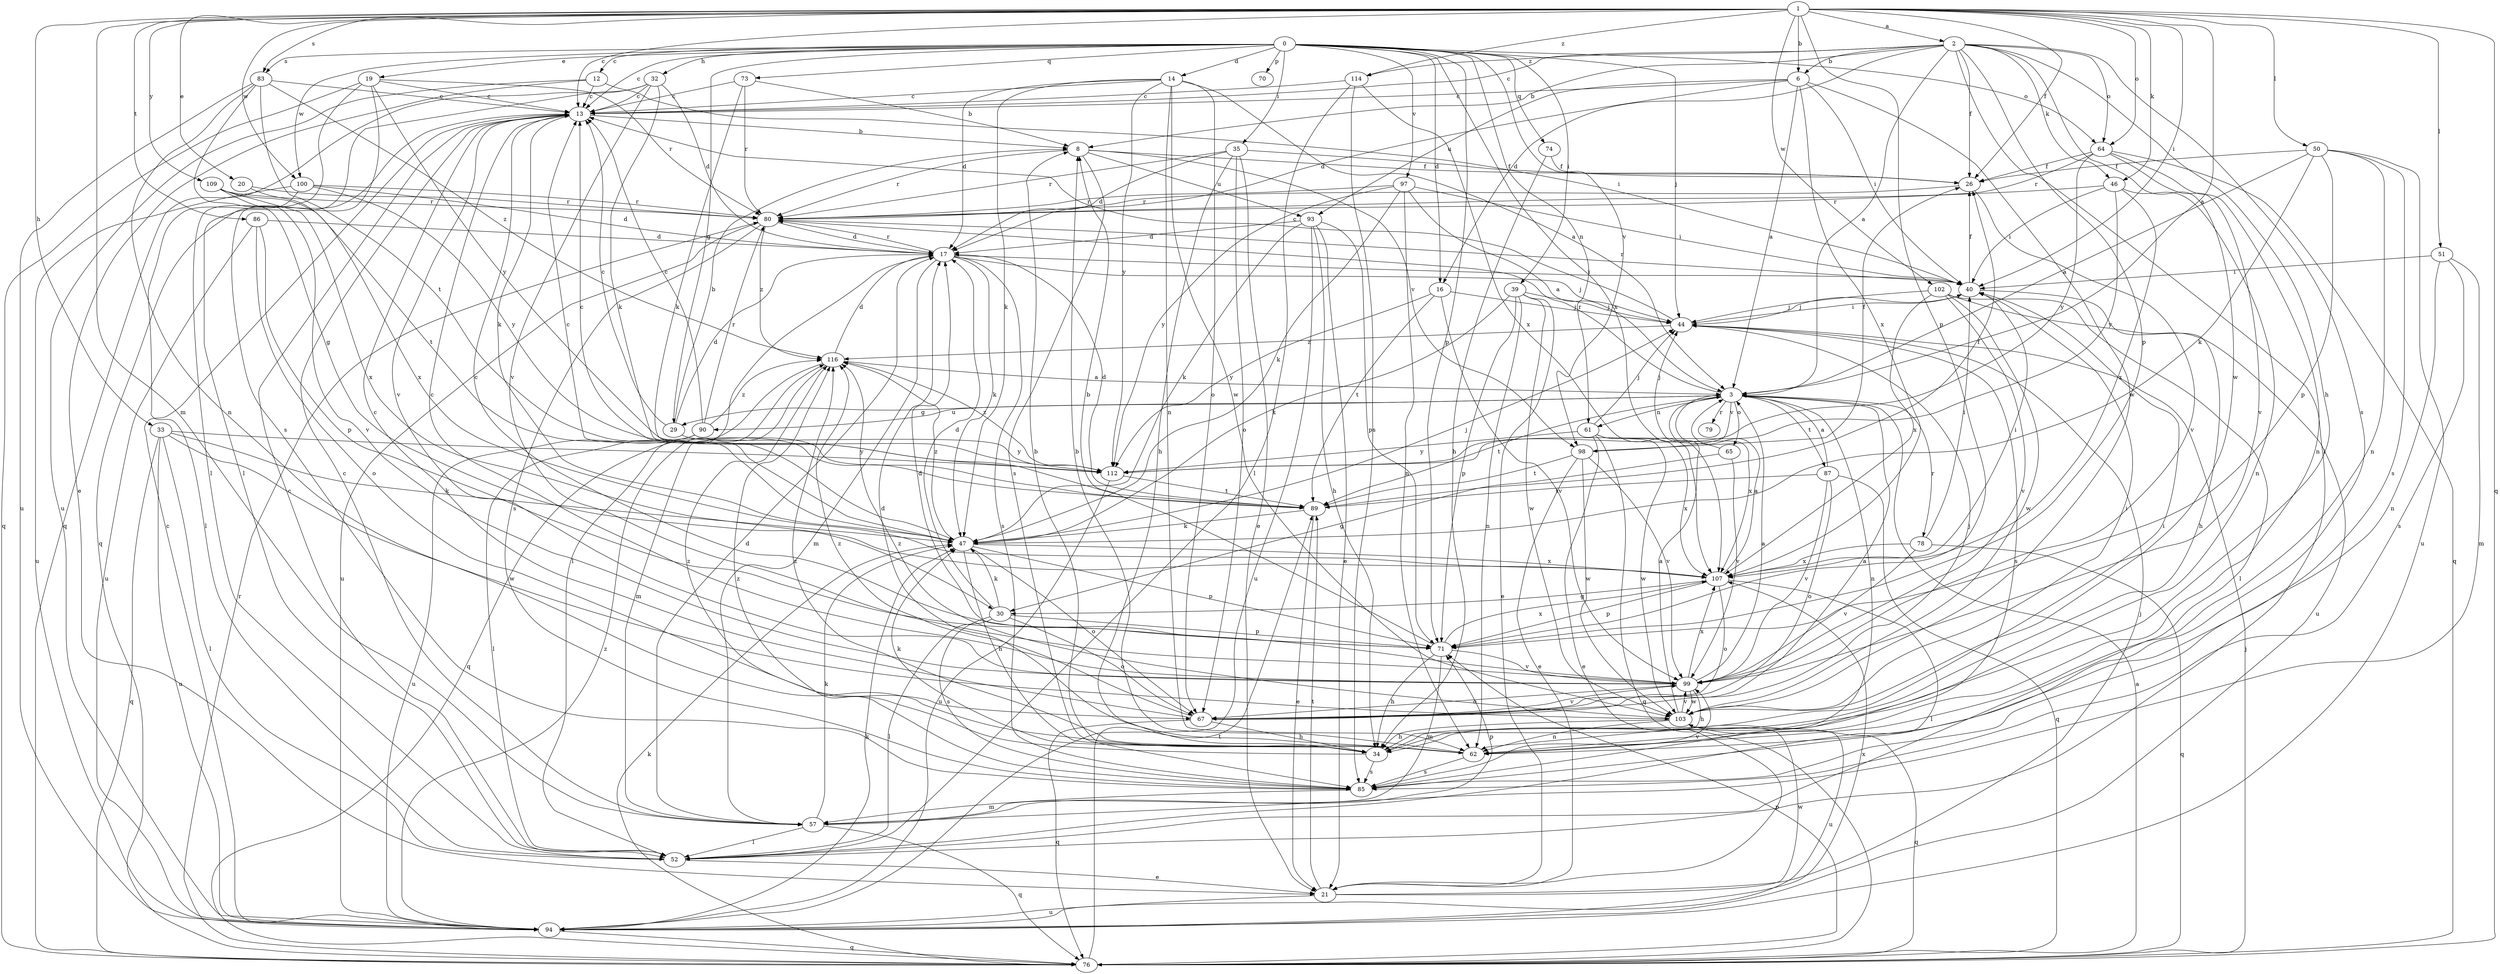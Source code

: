 strict digraph  {
0;
1;
2;
3;
6;
8;
12;
13;
14;
16;
17;
19;
20;
21;
26;
29;
30;
32;
33;
34;
35;
39;
40;
44;
46;
47;
50;
51;
52;
57;
61;
62;
64;
65;
67;
70;
71;
73;
74;
76;
78;
79;
80;
83;
85;
86;
87;
89;
90;
93;
94;
97;
98;
99;
100;
102;
103;
107;
109;
112;
114;
116;
0 -> 12  [label=c];
0 -> 13  [label=c];
0 -> 14  [label=d];
0 -> 16  [label=d];
0 -> 19  [label=e];
0 -> 29  [label=g];
0 -> 32  [label=h];
0 -> 35  [label=i];
0 -> 39  [label=i];
0 -> 44  [label=j];
0 -> 61  [label=n];
0 -> 64  [label=o];
0 -> 70  [label=p];
0 -> 71  [label=p];
0 -> 73  [label=q];
0 -> 74  [label=q];
0 -> 83  [label=s];
0 -> 97  [label=v];
0 -> 98  [label=v];
0 -> 100  [label=w];
0 -> 107  [label=x];
1 -> 2  [label=a];
1 -> 3  [label=a];
1 -> 6  [label=b];
1 -> 13  [label=c];
1 -> 20  [label=e];
1 -> 26  [label=f];
1 -> 33  [label=h];
1 -> 40  [label=i];
1 -> 46  [label=k];
1 -> 50  [label=l];
1 -> 51  [label=l];
1 -> 57  [label=m];
1 -> 64  [label=o];
1 -> 71  [label=p];
1 -> 76  [label=q];
1 -> 83  [label=s];
1 -> 86  [label=t];
1 -> 100  [label=w];
1 -> 102  [label=w];
1 -> 109  [label=y];
1 -> 114  [label=z];
2 -> 3  [label=a];
2 -> 6  [label=b];
2 -> 8  [label=b];
2 -> 13  [label=c];
2 -> 16  [label=d];
2 -> 26  [label=f];
2 -> 34  [label=h];
2 -> 46  [label=k];
2 -> 52  [label=l];
2 -> 64  [label=o];
2 -> 71  [label=p];
2 -> 85  [label=s];
2 -> 103  [label=w];
2 -> 114  [label=z];
3 -> 29  [label=g];
3 -> 61  [label=n];
3 -> 62  [label=n];
3 -> 65  [label=o];
3 -> 78  [label=r];
3 -> 79  [label=r];
3 -> 80  [label=r];
3 -> 87  [label=t];
3 -> 89  [label=t];
3 -> 90  [label=u];
3 -> 98  [label=v];
3 -> 107  [label=x];
6 -> 3  [label=a];
6 -> 13  [label=c];
6 -> 17  [label=d];
6 -> 40  [label=i];
6 -> 93  [label=u];
6 -> 103  [label=w];
6 -> 107  [label=x];
8 -> 26  [label=f];
8 -> 80  [label=r];
8 -> 85  [label=s];
8 -> 93  [label=u];
8 -> 98  [label=v];
12 -> 13  [label=c];
12 -> 21  [label=e];
12 -> 40  [label=i];
12 -> 94  [label=u];
13 -> 8  [label=b];
13 -> 47  [label=k];
13 -> 76  [label=q];
13 -> 99  [label=v];
14 -> 3  [label=a];
14 -> 13  [label=c];
14 -> 17  [label=d];
14 -> 47  [label=k];
14 -> 62  [label=n];
14 -> 67  [label=o];
14 -> 103  [label=w];
14 -> 112  [label=y];
16 -> 44  [label=j];
16 -> 89  [label=t];
16 -> 99  [label=v];
16 -> 112  [label=y];
17 -> 40  [label=i];
17 -> 44  [label=j];
17 -> 47  [label=k];
17 -> 52  [label=l];
17 -> 57  [label=m];
17 -> 80  [label=r];
17 -> 85  [label=s];
19 -> 13  [label=c];
19 -> 52  [label=l];
19 -> 76  [label=q];
19 -> 80  [label=r];
19 -> 85  [label=s];
19 -> 112  [label=y];
20 -> 80  [label=r];
20 -> 107  [label=x];
21 -> 44  [label=j];
21 -> 89  [label=t];
21 -> 94  [label=u];
21 -> 103  [label=w];
26 -> 80  [label=r];
26 -> 99  [label=v];
29 -> 8  [label=b];
29 -> 13  [label=c];
29 -> 17  [label=d];
29 -> 112  [label=y];
30 -> 17  [label=d];
30 -> 47  [label=k];
30 -> 52  [label=l];
30 -> 67  [label=o];
30 -> 71  [label=p];
30 -> 85  [label=s];
32 -> 13  [label=c];
32 -> 17  [label=d];
32 -> 47  [label=k];
32 -> 52  [label=l];
32 -> 76  [label=q];
32 -> 99  [label=v];
33 -> 47  [label=k];
33 -> 52  [label=l];
33 -> 76  [label=q];
33 -> 94  [label=u];
33 -> 103  [label=w];
33 -> 112  [label=y];
34 -> 8  [label=b];
34 -> 40  [label=i];
34 -> 47  [label=k];
34 -> 85  [label=s];
34 -> 116  [label=z];
35 -> 17  [label=d];
35 -> 21  [label=e];
35 -> 26  [label=f];
35 -> 34  [label=h];
35 -> 67  [label=o];
35 -> 80  [label=r];
39 -> 21  [label=e];
39 -> 44  [label=j];
39 -> 47  [label=k];
39 -> 62  [label=n];
39 -> 71  [label=p];
39 -> 103  [label=w];
40 -> 26  [label=f];
40 -> 34  [label=h];
40 -> 44  [label=j];
40 -> 80  [label=r];
44 -> 13  [label=c];
44 -> 40  [label=i];
44 -> 85  [label=s];
44 -> 116  [label=z];
46 -> 40  [label=i];
46 -> 62  [label=n];
46 -> 80  [label=r];
46 -> 107  [label=x];
46 -> 112  [label=y];
47 -> 13  [label=c];
47 -> 34  [label=h];
47 -> 44  [label=j];
47 -> 67  [label=o];
47 -> 71  [label=p];
47 -> 107  [label=x];
47 -> 116  [label=z];
50 -> 3  [label=a];
50 -> 26  [label=f];
50 -> 47  [label=k];
50 -> 62  [label=n];
50 -> 71  [label=p];
50 -> 85  [label=s];
50 -> 94  [label=u];
51 -> 40  [label=i];
51 -> 57  [label=m];
51 -> 62  [label=n];
51 -> 85  [label=s];
52 -> 13  [label=c];
52 -> 21  [label=e];
57 -> 13  [label=c];
57 -> 17  [label=d];
57 -> 47  [label=k];
57 -> 52  [label=l];
57 -> 71  [label=p];
57 -> 76  [label=q];
61 -> 21  [label=e];
61 -> 44  [label=j];
61 -> 76  [label=q];
61 -> 103  [label=w];
61 -> 107  [label=x];
61 -> 112  [label=y];
62 -> 8  [label=b];
62 -> 17  [label=d];
62 -> 85  [label=s];
62 -> 116  [label=z];
64 -> 26  [label=f];
64 -> 62  [label=n];
64 -> 76  [label=q];
64 -> 80  [label=r];
64 -> 99  [label=v];
64 -> 112  [label=y];
65 -> 30  [label=g];
65 -> 44  [label=j];
65 -> 99  [label=v];
67 -> 3  [label=a];
67 -> 13  [label=c];
67 -> 34  [label=h];
67 -> 44  [label=j];
67 -> 76  [label=q];
67 -> 99  [label=v];
67 -> 116  [label=z];
71 -> 8  [label=b];
71 -> 13  [label=c];
71 -> 34  [label=h];
71 -> 57  [label=m];
71 -> 99  [label=v];
71 -> 107  [label=x];
73 -> 8  [label=b];
73 -> 13  [label=c];
73 -> 47  [label=k];
73 -> 80  [label=r];
74 -> 26  [label=f];
74 -> 34  [label=h];
76 -> 3  [label=a];
76 -> 44  [label=j];
76 -> 47  [label=k];
76 -> 71  [label=p];
76 -> 80  [label=r];
76 -> 89  [label=t];
78 -> 40  [label=i];
78 -> 76  [label=q];
78 -> 99  [label=v];
78 -> 107  [label=x];
80 -> 17  [label=d];
80 -> 85  [label=s];
80 -> 94  [label=u];
80 -> 116  [label=z];
83 -> 13  [label=c];
83 -> 30  [label=g];
83 -> 62  [label=n];
83 -> 89  [label=t];
83 -> 94  [label=u];
83 -> 116  [label=z];
85 -> 57  [label=m];
85 -> 99  [label=v];
85 -> 116  [label=z];
86 -> 17  [label=d];
86 -> 67  [label=o];
86 -> 71  [label=p];
86 -> 94  [label=u];
87 -> 3  [label=a];
87 -> 67  [label=o];
87 -> 76  [label=q];
87 -> 89  [label=t];
87 -> 99  [label=v];
89 -> 13  [label=c];
89 -> 17  [label=d];
89 -> 21  [label=e];
89 -> 26  [label=f];
89 -> 47  [label=k];
90 -> 13  [label=c];
90 -> 52  [label=l];
90 -> 80  [label=r];
90 -> 94  [label=u];
90 -> 116  [label=z];
93 -> 17  [label=d];
93 -> 21  [label=e];
93 -> 34  [label=h];
93 -> 47  [label=k];
93 -> 71  [label=p];
93 -> 94  [label=u];
94 -> 13  [label=c];
94 -> 47  [label=k];
94 -> 76  [label=q];
94 -> 107  [label=x];
94 -> 116  [label=z];
97 -> 3  [label=a];
97 -> 40  [label=i];
97 -> 47  [label=k];
97 -> 62  [label=n];
97 -> 80  [label=r];
97 -> 112  [label=y];
98 -> 21  [label=e];
98 -> 26  [label=f];
98 -> 89  [label=t];
98 -> 99  [label=v];
98 -> 103  [label=w];
99 -> 3  [label=a];
99 -> 13  [label=c];
99 -> 17  [label=d];
99 -> 34  [label=h];
99 -> 67  [label=o];
99 -> 103  [label=w];
99 -> 107  [label=x];
100 -> 17  [label=d];
100 -> 52  [label=l];
100 -> 80  [label=r];
100 -> 94  [label=u];
100 -> 112  [label=y];
102 -> 44  [label=j];
102 -> 52  [label=l];
102 -> 94  [label=u];
102 -> 99  [label=v];
102 -> 103  [label=w];
102 -> 107  [label=x];
103 -> 3  [label=a];
103 -> 34  [label=h];
103 -> 40  [label=i];
103 -> 62  [label=n];
103 -> 76  [label=q];
103 -> 94  [label=u];
103 -> 99  [label=v];
103 -> 116  [label=z];
107 -> 3  [label=a];
107 -> 30  [label=g];
107 -> 40  [label=i];
107 -> 52  [label=l];
107 -> 67  [label=o];
107 -> 71  [label=p];
109 -> 80  [label=r];
109 -> 89  [label=t];
109 -> 99  [label=v];
109 -> 107  [label=x];
112 -> 89  [label=t];
112 -> 94  [label=u];
112 -> 116  [label=z];
114 -> 13  [label=c];
114 -> 52  [label=l];
114 -> 85  [label=s];
114 -> 107  [label=x];
116 -> 3  [label=a];
116 -> 17  [label=d];
116 -> 57  [label=m];
116 -> 76  [label=q];
}
